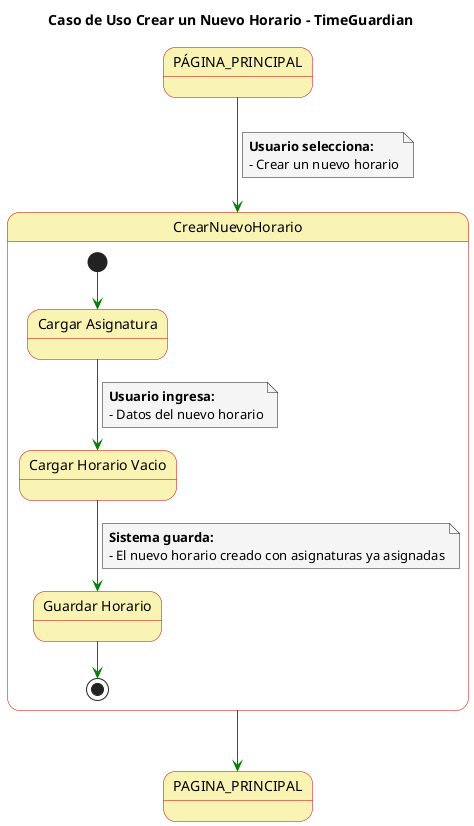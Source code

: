 @startuml
skinparam state {
  BackgroundColor #faf4b4
  BorderColor #c90000
}

skinparam note {
  BackgroundColor #f5f5f5
}

skinparam linetype polyline

title Caso de Uso Crear un Nuevo Horario - TimeGuardian

PÁGINA_PRINCIPAL -[#green]-> CrearNuevoHorario
note on link
  **Usuario selecciona:**
  - Crear un nuevo horario
end note

state CrearNuevoHorario {
  state "Cargar Asignatura" as Cargar
  state "Cargar Horario Vacio" as Ingresar
  state "Guardar Horario" as Guardar
  
  [*] -[#green]-> Cargar
  Cargar -[#green]-> Ingresar
  note on link
    **Usuario ingresa:**
    - Datos del nuevo horario
  end note
  Ingresar -[#green]-> Guardar
  note on link
    **Sistema guarda:**
    - El nuevo horario creado con asignaturas ya asignadas
  end note
  Guardar -[#green]-> [*]
}

CrearNuevoHorario -[#green]-> PAGINA_PRINCIPAL
@enduml
